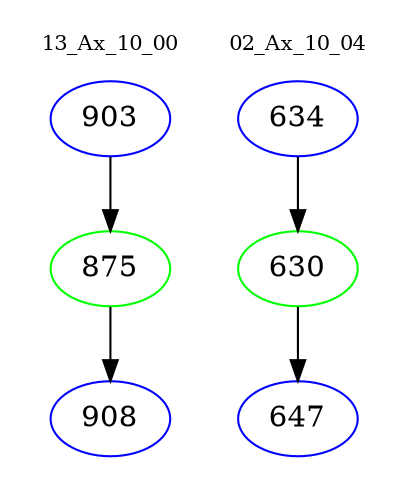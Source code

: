 digraph{
subgraph cluster_0 {
color = white
label = "13_Ax_10_00";
fontsize=10;
T0_903 [label="903", color="blue"]
T0_903 -> T0_875 [color="black"]
T0_875 [label="875", color="green"]
T0_875 -> T0_908 [color="black"]
T0_908 [label="908", color="blue"]
}
subgraph cluster_1 {
color = white
label = "02_Ax_10_04";
fontsize=10;
T1_634 [label="634", color="blue"]
T1_634 -> T1_630 [color="black"]
T1_630 [label="630", color="green"]
T1_630 -> T1_647 [color="black"]
T1_647 [label="647", color="blue"]
}
}
